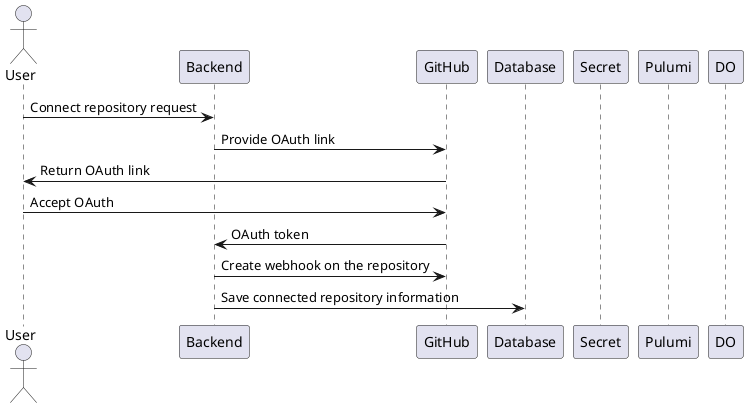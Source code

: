 @startuml connect

actor User
participant Backend
participant GitHub
participant Database
participant Secret
participant Pulumi
participant DO as DigitalOcean


User -> Backend: Connect repository request
Backend -> GitHub: Provide OAuth link
GitHub -> User: Return OAuth link

User -> GitHub: Accept OAuth
GitHub -> Backend: OAuth token

Backend -> GitHub: Create webhook on the repository
Backend -> Database: Save connected repository information
@enduml
